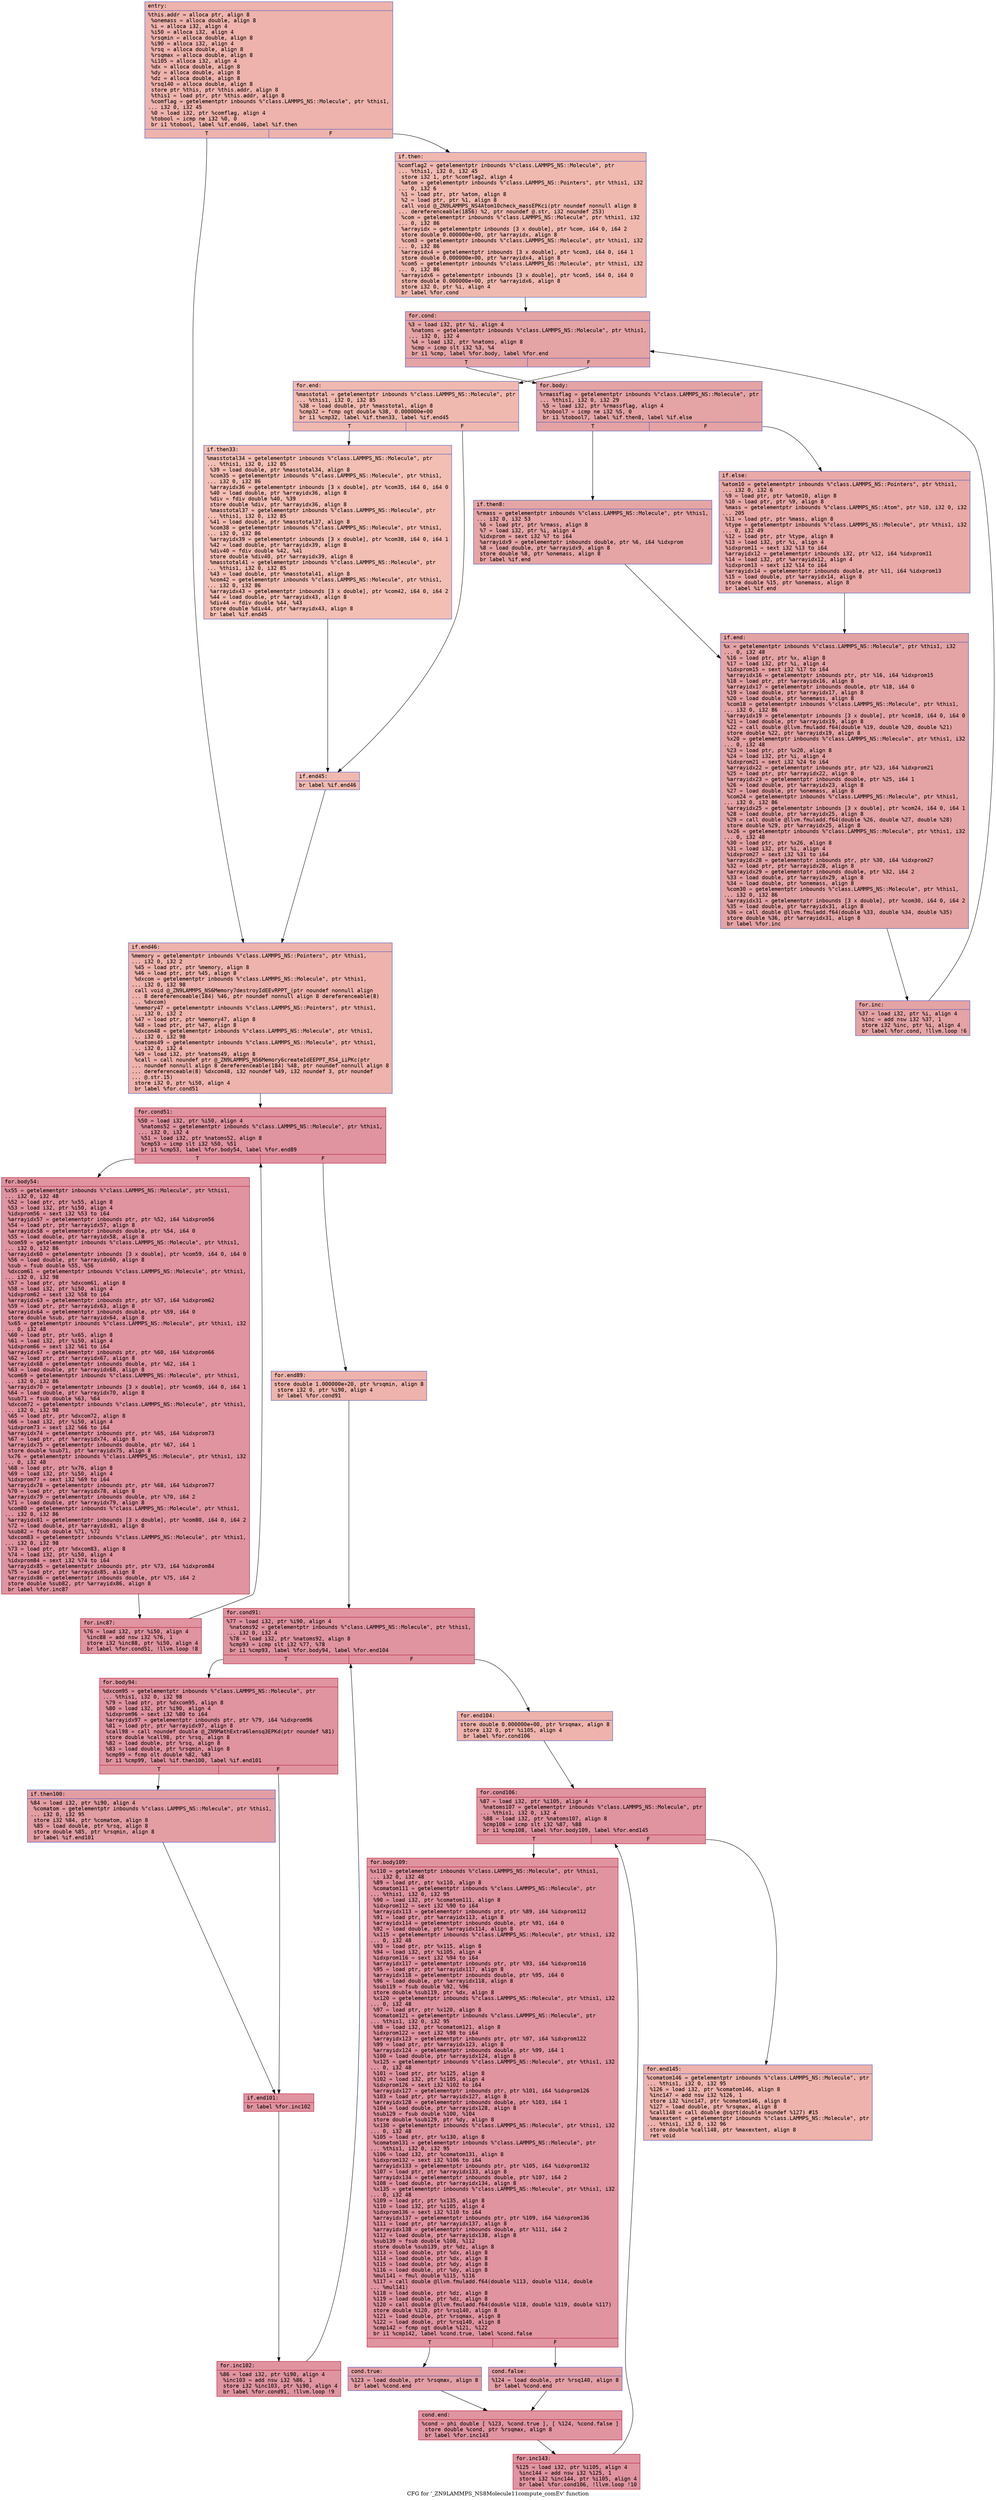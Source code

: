 digraph "CFG for '_ZN9LAMMPS_NS8Molecule11compute_comEv' function" {
	label="CFG for '_ZN9LAMMPS_NS8Molecule11compute_comEv' function";

	Node0x558e6088d8c0 [shape=record,color="#3d50c3ff", style=filled, fillcolor="#d6524470" fontname="Courier",label="{entry:\l|  %this.addr = alloca ptr, align 8\l  %onemass = alloca double, align 8\l  %i = alloca i32, align 4\l  %i50 = alloca i32, align 4\l  %rsqmin = alloca double, align 8\l  %i90 = alloca i32, align 4\l  %rsq = alloca double, align 8\l  %rsqmax = alloca double, align 8\l  %i105 = alloca i32, align 4\l  %dx = alloca double, align 8\l  %dy = alloca double, align 8\l  %dz = alloca double, align 8\l  %rsq140 = alloca double, align 8\l  store ptr %this, ptr %this.addr, align 8\l  %this1 = load ptr, ptr %this.addr, align 8\l  %comflag = getelementptr inbounds %\"class.LAMMPS_NS::Molecule\", ptr %this1,\l... i32 0, i32 45\l  %0 = load i32, ptr %comflag, align 4\l  %tobool = icmp ne i32 %0, 0\l  br i1 %tobool, label %if.end46, label %if.then\l|{<s0>T|<s1>F}}"];
	Node0x558e6088d8c0:s0 -> Node0x558e6088e560[tooltip="entry -> if.end46\nProbability 62.50%" ];
	Node0x558e6088d8c0:s1 -> Node0x558e6088e5e0[tooltip="entry -> if.then\nProbability 37.50%" ];
	Node0x558e6088e5e0 [shape=record,color="#3d50c3ff", style=filled, fillcolor="#de614d70" fontname="Courier",label="{if.then:\l|  %comflag2 = getelementptr inbounds %\"class.LAMMPS_NS::Molecule\", ptr\l... %this1, i32 0, i32 45\l  store i32 1, ptr %comflag2, align 4\l  %atom = getelementptr inbounds %\"class.LAMMPS_NS::Pointers\", ptr %this1, i32\l... 0, i32 6\l  %1 = load ptr, ptr %atom, align 8\l  %2 = load ptr, ptr %1, align 8\l  call void @_ZN9LAMMPS_NS4Atom10check_massEPKci(ptr noundef nonnull align 8\l... dereferenceable(1856) %2, ptr noundef @.str, i32 noundef 253)\l  %com = getelementptr inbounds %\"class.LAMMPS_NS::Molecule\", ptr %this1, i32\l... 0, i32 86\l  %arrayidx = getelementptr inbounds [3 x double], ptr %com, i64 0, i64 2\l  store double 0.000000e+00, ptr %arrayidx, align 8\l  %com3 = getelementptr inbounds %\"class.LAMMPS_NS::Molecule\", ptr %this1, i32\l... 0, i32 86\l  %arrayidx4 = getelementptr inbounds [3 x double], ptr %com3, i64 0, i64 1\l  store double 0.000000e+00, ptr %arrayidx4, align 8\l  %com5 = getelementptr inbounds %\"class.LAMMPS_NS::Molecule\", ptr %this1, i32\l... 0, i32 86\l  %arrayidx6 = getelementptr inbounds [3 x double], ptr %com5, i64 0, i64 0\l  store double 0.000000e+00, ptr %arrayidx6, align 8\l  store i32 0, ptr %i, align 4\l  br label %for.cond\l}"];
	Node0x558e6088e5e0 -> Node0x558e6088f480[tooltip="if.then -> for.cond\nProbability 100.00%" ];
	Node0x558e6088f480 [shape=record,color="#3d50c3ff", style=filled, fillcolor="#c32e3170" fontname="Courier",label="{for.cond:\l|  %3 = load i32, ptr %i, align 4\l  %natoms = getelementptr inbounds %\"class.LAMMPS_NS::Molecule\", ptr %this1,\l... i32 0, i32 4\l  %4 = load i32, ptr %natoms, align 8\l  %cmp = icmp slt i32 %3, %4\l  br i1 %cmp, label %for.body, label %for.end\l|{<s0>T|<s1>F}}"];
	Node0x558e6088f480:s0 -> Node0x558e6088f7e0[tooltip="for.cond -> for.body\nProbability 96.88%" ];
	Node0x558e6088f480:s1 -> Node0x558e6088f860[tooltip="for.cond -> for.end\nProbability 3.12%" ];
	Node0x558e6088f7e0 [shape=record,color="#3d50c3ff", style=filled, fillcolor="#c32e3170" fontname="Courier",label="{for.body:\l|  %rmassflag = getelementptr inbounds %\"class.LAMMPS_NS::Molecule\", ptr\l... %this1, i32 0, i32 29\l  %5 = load i32, ptr %rmassflag, align 4\l  %tobool7 = icmp ne i32 %5, 0\l  br i1 %tobool7, label %if.then8, label %if.else\l|{<s0>T|<s1>F}}"];
	Node0x558e6088f7e0:s0 -> Node0x558e6088fba0[tooltip="for.body -> if.then8\nProbability 62.50%" ];
	Node0x558e6088f7e0:s1 -> Node0x558e6088fc20[tooltip="for.body -> if.else\nProbability 37.50%" ];
	Node0x558e6088fba0 [shape=record,color="#3d50c3ff", style=filled, fillcolor="#c5333470" fontname="Courier",label="{if.then8:\l|  %rmass = getelementptr inbounds %\"class.LAMMPS_NS::Molecule\", ptr %this1,\l... i32 0, i32 53\l  %6 = load ptr, ptr %rmass, align 8\l  %7 = load i32, ptr %i, align 4\l  %idxprom = sext i32 %7 to i64\l  %arrayidx9 = getelementptr inbounds double, ptr %6, i64 %idxprom\l  %8 = load double, ptr %arrayidx9, align 8\l  store double %8, ptr %onemass, align 8\l  br label %if.end\l}"];
	Node0x558e6088fba0 -> Node0x558e608901a0[tooltip="if.then8 -> if.end\nProbability 100.00%" ];
	Node0x558e6088fc20 [shape=record,color="#3d50c3ff", style=filled, fillcolor="#ca3b3770" fontname="Courier",label="{if.else:\l|  %atom10 = getelementptr inbounds %\"class.LAMMPS_NS::Pointers\", ptr %this1,\l... i32 0, i32 6\l  %9 = load ptr, ptr %atom10, align 8\l  %10 = load ptr, ptr %9, align 8\l  %mass = getelementptr inbounds %\"class.LAMMPS_NS::Atom\", ptr %10, i32 0, i32\l... 205\l  %11 = load ptr, ptr %mass, align 8\l  %type = getelementptr inbounds %\"class.LAMMPS_NS::Molecule\", ptr %this1, i32\l... 0, i32 49\l  %12 = load ptr, ptr %type, align 8\l  %13 = load i32, ptr %i, align 4\l  %idxprom11 = sext i32 %13 to i64\l  %arrayidx12 = getelementptr inbounds i32, ptr %12, i64 %idxprom11\l  %14 = load i32, ptr %arrayidx12, align 4\l  %idxprom13 = sext i32 %14 to i64\l  %arrayidx14 = getelementptr inbounds double, ptr %11, i64 %idxprom13\l  %15 = load double, ptr %arrayidx14, align 8\l  store double %15, ptr %onemass, align 8\l  br label %if.end\l}"];
	Node0x558e6088fc20 -> Node0x558e608901a0[tooltip="if.else -> if.end\nProbability 100.00%" ];
	Node0x558e608901a0 [shape=record,color="#3d50c3ff", style=filled, fillcolor="#c32e3170" fontname="Courier",label="{if.end:\l|  %x = getelementptr inbounds %\"class.LAMMPS_NS::Molecule\", ptr %this1, i32\l... 0, i32 48\l  %16 = load ptr, ptr %x, align 8\l  %17 = load i32, ptr %i, align 4\l  %idxprom15 = sext i32 %17 to i64\l  %arrayidx16 = getelementptr inbounds ptr, ptr %16, i64 %idxprom15\l  %18 = load ptr, ptr %arrayidx16, align 8\l  %arrayidx17 = getelementptr inbounds double, ptr %18, i64 0\l  %19 = load double, ptr %arrayidx17, align 8\l  %20 = load double, ptr %onemass, align 8\l  %com18 = getelementptr inbounds %\"class.LAMMPS_NS::Molecule\", ptr %this1,\l... i32 0, i32 86\l  %arrayidx19 = getelementptr inbounds [3 x double], ptr %com18, i64 0, i64 0\l  %21 = load double, ptr %arrayidx19, align 8\l  %22 = call double @llvm.fmuladd.f64(double %19, double %20, double %21)\l  store double %22, ptr %arrayidx19, align 8\l  %x20 = getelementptr inbounds %\"class.LAMMPS_NS::Molecule\", ptr %this1, i32\l... 0, i32 48\l  %23 = load ptr, ptr %x20, align 8\l  %24 = load i32, ptr %i, align 4\l  %idxprom21 = sext i32 %24 to i64\l  %arrayidx22 = getelementptr inbounds ptr, ptr %23, i64 %idxprom21\l  %25 = load ptr, ptr %arrayidx22, align 8\l  %arrayidx23 = getelementptr inbounds double, ptr %25, i64 1\l  %26 = load double, ptr %arrayidx23, align 8\l  %27 = load double, ptr %onemass, align 8\l  %com24 = getelementptr inbounds %\"class.LAMMPS_NS::Molecule\", ptr %this1,\l... i32 0, i32 86\l  %arrayidx25 = getelementptr inbounds [3 x double], ptr %com24, i64 0, i64 1\l  %28 = load double, ptr %arrayidx25, align 8\l  %29 = call double @llvm.fmuladd.f64(double %26, double %27, double %28)\l  store double %29, ptr %arrayidx25, align 8\l  %x26 = getelementptr inbounds %\"class.LAMMPS_NS::Molecule\", ptr %this1, i32\l... 0, i32 48\l  %30 = load ptr, ptr %x26, align 8\l  %31 = load i32, ptr %i, align 4\l  %idxprom27 = sext i32 %31 to i64\l  %arrayidx28 = getelementptr inbounds ptr, ptr %30, i64 %idxprom27\l  %32 = load ptr, ptr %arrayidx28, align 8\l  %arrayidx29 = getelementptr inbounds double, ptr %32, i64 2\l  %33 = load double, ptr %arrayidx29, align 8\l  %34 = load double, ptr %onemass, align 8\l  %com30 = getelementptr inbounds %\"class.LAMMPS_NS::Molecule\", ptr %this1,\l... i32 0, i32 86\l  %arrayidx31 = getelementptr inbounds [3 x double], ptr %com30, i64 0, i64 2\l  %35 = load double, ptr %arrayidx31, align 8\l  %36 = call double @llvm.fmuladd.f64(double %33, double %34, double %35)\l  store double %36, ptr %arrayidx31, align 8\l  br label %for.inc\l}"];
	Node0x558e608901a0 -> Node0x558e60892c90[tooltip="if.end -> for.inc\nProbability 100.00%" ];
	Node0x558e60892c90 [shape=record,color="#3d50c3ff", style=filled, fillcolor="#c32e3170" fontname="Courier",label="{for.inc:\l|  %37 = load i32, ptr %i, align 4\l  %inc = add nsw i32 %37, 1\l  store i32 %inc, ptr %i, align 4\l  br label %for.cond, !llvm.loop !6\l}"];
	Node0x558e60892c90 -> Node0x558e6088f480[tooltip="for.inc -> for.cond\nProbability 100.00%" ];
	Node0x558e6088f860 [shape=record,color="#3d50c3ff", style=filled, fillcolor="#de614d70" fontname="Courier",label="{for.end:\l|  %masstotal = getelementptr inbounds %\"class.LAMMPS_NS::Molecule\", ptr\l... %this1, i32 0, i32 85\l  %38 = load double, ptr %masstotal, align 8\l  %cmp32 = fcmp ogt double %38, 0.000000e+00\l  br i1 %cmp32, label %if.then33, label %if.end45\l|{<s0>T|<s1>F}}"];
	Node0x558e6088f860:s0 -> Node0x558e608932b0[tooltip="for.end -> if.then33\nProbability 50.00%" ];
	Node0x558e6088f860:s1 -> Node0x558e60893300[tooltip="for.end -> if.end45\nProbability 50.00%" ];
	Node0x558e608932b0 [shape=record,color="#3d50c3ff", style=filled, fillcolor="#e36c5570" fontname="Courier",label="{if.then33:\l|  %masstotal34 = getelementptr inbounds %\"class.LAMMPS_NS::Molecule\", ptr\l... %this1, i32 0, i32 85\l  %39 = load double, ptr %masstotal34, align 8\l  %com35 = getelementptr inbounds %\"class.LAMMPS_NS::Molecule\", ptr %this1,\l... i32 0, i32 86\l  %arrayidx36 = getelementptr inbounds [3 x double], ptr %com35, i64 0, i64 0\l  %40 = load double, ptr %arrayidx36, align 8\l  %div = fdiv double %40, %39\l  store double %div, ptr %arrayidx36, align 8\l  %masstotal37 = getelementptr inbounds %\"class.LAMMPS_NS::Molecule\", ptr\l... %this1, i32 0, i32 85\l  %41 = load double, ptr %masstotal37, align 8\l  %com38 = getelementptr inbounds %\"class.LAMMPS_NS::Molecule\", ptr %this1,\l... i32 0, i32 86\l  %arrayidx39 = getelementptr inbounds [3 x double], ptr %com38, i64 0, i64 1\l  %42 = load double, ptr %arrayidx39, align 8\l  %div40 = fdiv double %42, %41\l  store double %div40, ptr %arrayidx39, align 8\l  %masstotal41 = getelementptr inbounds %\"class.LAMMPS_NS::Molecule\", ptr\l... %this1, i32 0, i32 85\l  %43 = load double, ptr %masstotal41, align 8\l  %com42 = getelementptr inbounds %\"class.LAMMPS_NS::Molecule\", ptr %this1,\l... i32 0, i32 86\l  %arrayidx43 = getelementptr inbounds [3 x double], ptr %com42, i64 0, i64 2\l  %44 = load double, ptr %arrayidx43, align 8\l  %div44 = fdiv double %44, %43\l  store double %div44, ptr %arrayidx43, align 8\l  br label %if.end45\l}"];
	Node0x558e608932b0 -> Node0x558e60893300[tooltip="if.then33 -> if.end45\nProbability 100.00%" ];
	Node0x558e60893300 [shape=record,color="#3d50c3ff", style=filled, fillcolor="#de614d70" fontname="Courier",label="{if.end45:\l|  br label %if.end46\l}"];
	Node0x558e60893300 -> Node0x558e6088e560[tooltip="if.end45 -> if.end46\nProbability 100.00%" ];
	Node0x558e6088e560 [shape=record,color="#3d50c3ff", style=filled, fillcolor="#d6524470" fontname="Courier",label="{if.end46:\l|  %memory = getelementptr inbounds %\"class.LAMMPS_NS::Pointers\", ptr %this1,\l... i32 0, i32 2\l  %45 = load ptr, ptr %memory, align 8\l  %46 = load ptr, ptr %45, align 8\l  %dxcom = getelementptr inbounds %\"class.LAMMPS_NS::Molecule\", ptr %this1,\l... i32 0, i32 98\l  call void @_ZN9LAMMPS_NS6Memory7destroyIdEEvRPPT_(ptr noundef nonnull align\l... 8 dereferenceable(184) %46, ptr noundef nonnull align 8 dereferenceable(8)\l... %dxcom)\l  %memory47 = getelementptr inbounds %\"class.LAMMPS_NS::Pointers\", ptr %this1,\l... i32 0, i32 2\l  %47 = load ptr, ptr %memory47, align 8\l  %48 = load ptr, ptr %47, align 8\l  %dxcom48 = getelementptr inbounds %\"class.LAMMPS_NS::Molecule\", ptr %this1,\l... i32 0, i32 98\l  %natoms49 = getelementptr inbounds %\"class.LAMMPS_NS::Molecule\", ptr %this1,\l... i32 0, i32 4\l  %49 = load i32, ptr %natoms49, align 8\l  %call = call noundef ptr @_ZN9LAMMPS_NS6Memory6createIdEEPPT_RS4_iiPKc(ptr\l... noundef nonnull align 8 dereferenceable(184) %48, ptr noundef nonnull align 8\l... dereferenceable(8) %dxcom48, i32 noundef %49, i32 noundef 3, ptr noundef\l... @.str.15)\l  store i32 0, ptr %i50, align 4\l  br label %for.cond51\l}"];
	Node0x558e6088e560 -> Node0x558e60895760[tooltip="if.end46 -> for.cond51\nProbability 100.00%" ];
	Node0x558e60895760 [shape=record,color="#b70d28ff", style=filled, fillcolor="#b70d2870" fontname="Courier",label="{for.cond51:\l|  %50 = load i32, ptr %i50, align 4\l  %natoms52 = getelementptr inbounds %\"class.LAMMPS_NS::Molecule\", ptr %this1,\l... i32 0, i32 4\l  %51 = load i32, ptr %natoms52, align 8\l  %cmp53 = icmp slt i32 %50, %51\l  br i1 %cmp53, label %for.body54, label %for.end89\l|{<s0>T|<s1>F}}"];
	Node0x558e60895760:s0 -> Node0x558e60895aa0[tooltip="for.cond51 -> for.body54\nProbability 96.88%" ];
	Node0x558e60895760:s1 -> Node0x558e60895b20[tooltip="for.cond51 -> for.end89\nProbability 3.12%" ];
	Node0x558e60895aa0 [shape=record,color="#b70d28ff", style=filled, fillcolor="#b70d2870" fontname="Courier",label="{for.body54:\l|  %x55 = getelementptr inbounds %\"class.LAMMPS_NS::Molecule\", ptr %this1,\l... i32 0, i32 48\l  %52 = load ptr, ptr %x55, align 8\l  %53 = load i32, ptr %i50, align 4\l  %idxprom56 = sext i32 %53 to i64\l  %arrayidx57 = getelementptr inbounds ptr, ptr %52, i64 %idxprom56\l  %54 = load ptr, ptr %arrayidx57, align 8\l  %arrayidx58 = getelementptr inbounds double, ptr %54, i64 0\l  %55 = load double, ptr %arrayidx58, align 8\l  %com59 = getelementptr inbounds %\"class.LAMMPS_NS::Molecule\", ptr %this1,\l... i32 0, i32 86\l  %arrayidx60 = getelementptr inbounds [3 x double], ptr %com59, i64 0, i64 0\l  %56 = load double, ptr %arrayidx60, align 8\l  %sub = fsub double %55, %56\l  %dxcom61 = getelementptr inbounds %\"class.LAMMPS_NS::Molecule\", ptr %this1,\l... i32 0, i32 98\l  %57 = load ptr, ptr %dxcom61, align 8\l  %58 = load i32, ptr %i50, align 4\l  %idxprom62 = sext i32 %58 to i64\l  %arrayidx63 = getelementptr inbounds ptr, ptr %57, i64 %idxprom62\l  %59 = load ptr, ptr %arrayidx63, align 8\l  %arrayidx64 = getelementptr inbounds double, ptr %59, i64 0\l  store double %sub, ptr %arrayidx64, align 8\l  %x65 = getelementptr inbounds %\"class.LAMMPS_NS::Molecule\", ptr %this1, i32\l... 0, i32 48\l  %60 = load ptr, ptr %x65, align 8\l  %61 = load i32, ptr %i50, align 4\l  %idxprom66 = sext i32 %61 to i64\l  %arrayidx67 = getelementptr inbounds ptr, ptr %60, i64 %idxprom66\l  %62 = load ptr, ptr %arrayidx67, align 8\l  %arrayidx68 = getelementptr inbounds double, ptr %62, i64 1\l  %63 = load double, ptr %arrayidx68, align 8\l  %com69 = getelementptr inbounds %\"class.LAMMPS_NS::Molecule\", ptr %this1,\l... i32 0, i32 86\l  %arrayidx70 = getelementptr inbounds [3 x double], ptr %com69, i64 0, i64 1\l  %64 = load double, ptr %arrayidx70, align 8\l  %sub71 = fsub double %63, %64\l  %dxcom72 = getelementptr inbounds %\"class.LAMMPS_NS::Molecule\", ptr %this1,\l... i32 0, i32 98\l  %65 = load ptr, ptr %dxcom72, align 8\l  %66 = load i32, ptr %i50, align 4\l  %idxprom73 = sext i32 %66 to i64\l  %arrayidx74 = getelementptr inbounds ptr, ptr %65, i64 %idxprom73\l  %67 = load ptr, ptr %arrayidx74, align 8\l  %arrayidx75 = getelementptr inbounds double, ptr %67, i64 1\l  store double %sub71, ptr %arrayidx75, align 8\l  %x76 = getelementptr inbounds %\"class.LAMMPS_NS::Molecule\", ptr %this1, i32\l... 0, i32 48\l  %68 = load ptr, ptr %x76, align 8\l  %69 = load i32, ptr %i50, align 4\l  %idxprom77 = sext i32 %69 to i64\l  %arrayidx78 = getelementptr inbounds ptr, ptr %68, i64 %idxprom77\l  %70 = load ptr, ptr %arrayidx78, align 8\l  %arrayidx79 = getelementptr inbounds double, ptr %70, i64 2\l  %71 = load double, ptr %arrayidx79, align 8\l  %com80 = getelementptr inbounds %\"class.LAMMPS_NS::Molecule\", ptr %this1,\l... i32 0, i32 86\l  %arrayidx81 = getelementptr inbounds [3 x double], ptr %com80, i64 0, i64 2\l  %72 = load double, ptr %arrayidx81, align 8\l  %sub82 = fsub double %71, %72\l  %dxcom83 = getelementptr inbounds %\"class.LAMMPS_NS::Molecule\", ptr %this1,\l... i32 0, i32 98\l  %73 = load ptr, ptr %dxcom83, align 8\l  %74 = load i32, ptr %i50, align 4\l  %idxprom84 = sext i32 %74 to i64\l  %arrayidx85 = getelementptr inbounds ptr, ptr %73, i64 %idxprom84\l  %75 = load ptr, ptr %arrayidx85, align 8\l  %arrayidx86 = getelementptr inbounds double, ptr %75, i64 2\l  store double %sub82, ptr %arrayidx86, align 8\l  br label %for.inc87\l}"];
	Node0x558e60895aa0 -> Node0x558e607eb400[tooltip="for.body54 -> for.inc87\nProbability 100.00%" ];
	Node0x558e607eb400 [shape=record,color="#b70d28ff", style=filled, fillcolor="#b70d2870" fontname="Courier",label="{for.inc87:\l|  %76 = load i32, ptr %i50, align 4\l  %inc88 = add nsw i32 %76, 1\l  store i32 %inc88, ptr %i50, align 4\l  br label %for.cond51, !llvm.loop !8\l}"];
	Node0x558e607eb400 -> Node0x558e60895760[tooltip="for.inc87 -> for.cond51\nProbability 100.00%" ];
	Node0x558e60895b20 [shape=record,color="#3d50c3ff", style=filled, fillcolor="#d6524470" fontname="Courier",label="{for.end89:\l|  store double 1.000000e+20, ptr %rsqmin, align 8\l  store i32 0, ptr %i90, align 4\l  br label %for.cond91\l}"];
	Node0x558e60895b20 -> Node0x558e607eb9a0[tooltip="for.end89 -> for.cond91\nProbability 100.00%" ];
	Node0x558e607eb9a0 [shape=record,color="#b70d28ff", style=filled, fillcolor="#b70d2870" fontname="Courier",label="{for.cond91:\l|  %77 = load i32, ptr %i90, align 4\l  %natoms92 = getelementptr inbounds %\"class.LAMMPS_NS::Molecule\", ptr %this1,\l... i32 0, i32 4\l  %78 = load i32, ptr %natoms92, align 8\l  %cmp93 = icmp slt i32 %77, %78\l  br i1 %cmp93, label %for.body94, label %for.end104\l|{<s0>T|<s1>F}}"];
	Node0x558e607eb9a0:s0 -> Node0x558e607ebd10[tooltip="for.cond91 -> for.body94\nProbability 96.88%" ];
	Node0x558e607eb9a0:s1 -> Node0x558e607ebd90[tooltip="for.cond91 -> for.end104\nProbability 3.12%" ];
	Node0x558e607ebd10 [shape=record,color="#b70d28ff", style=filled, fillcolor="#b70d2870" fontname="Courier",label="{for.body94:\l|  %dxcom95 = getelementptr inbounds %\"class.LAMMPS_NS::Molecule\", ptr\l... %this1, i32 0, i32 98\l  %79 = load ptr, ptr %dxcom95, align 8\l  %80 = load i32, ptr %i90, align 4\l  %idxprom96 = sext i32 %80 to i64\l  %arrayidx97 = getelementptr inbounds ptr, ptr %79, i64 %idxprom96\l  %81 = load ptr, ptr %arrayidx97, align 8\l  %call98 = call noundef double @_ZN9MathExtra6lensq3EPKd(ptr noundef %81)\l  store double %call98, ptr %rsq, align 8\l  %82 = load double, ptr %rsq, align 8\l  %83 = load double, ptr %rsqmin, align 8\l  %cmp99 = fcmp olt double %82, %83\l  br i1 %cmp99, label %if.then100, label %if.end101\l|{<s0>T|<s1>F}}"];
	Node0x558e607ebd10:s0 -> Node0x558e607ec6d0[tooltip="for.body94 -> if.then100\nProbability 50.00%" ];
	Node0x558e607ebd10:s1 -> Node0x558e607ec720[tooltip="for.body94 -> if.end101\nProbability 50.00%" ];
	Node0x558e607ec6d0 [shape=record,color="#3d50c3ff", style=filled, fillcolor="#be242e70" fontname="Courier",label="{if.then100:\l|  %84 = load i32, ptr %i90, align 4\l  %comatom = getelementptr inbounds %\"class.LAMMPS_NS::Molecule\", ptr %this1,\l... i32 0, i32 95\l  store i32 %84, ptr %comatom, align 8\l  %85 = load double, ptr %rsq, align 8\l  store double %85, ptr %rsqmin, align 8\l  br label %if.end101\l}"];
	Node0x558e607ec6d0 -> Node0x558e607ec720[tooltip="if.then100 -> if.end101\nProbability 100.00%" ];
	Node0x558e607ec720 [shape=record,color="#b70d28ff", style=filled, fillcolor="#b70d2870" fontname="Courier",label="{if.end101:\l|  br label %for.inc102\l}"];
	Node0x558e607ec720 -> Node0x558e607ecbe0[tooltip="if.end101 -> for.inc102\nProbability 100.00%" ];
	Node0x558e607ecbe0 [shape=record,color="#b70d28ff", style=filled, fillcolor="#b70d2870" fontname="Courier",label="{for.inc102:\l|  %86 = load i32, ptr %i90, align 4\l  %inc103 = add nsw i32 %86, 1\l  store i32 %inc103, ptr %i90, align 4\l  br label %for.cond91, !llvm.loop !9\l}"];
	Node0x558e607ecbe0 -> Node0x558e607eb9a0[tooltip="for.inc102 -> for.cond91\nProbability 100.00%" ];
	Node0x558e607ebd90 [shape=record,color="#3d50c3ff", style=filled, fillcolor="#d6524470" fontname="Courier",label="{for.end104:\l|  store double 0.000000e+00, ptr %rsqmax, align 8\l  store i32 0, ptr %i105, align 4\l  br label %for.cond106\l}"];
	Node0x558e607ebd90 -> Node0x558e607ed1a0[tooltip="for.end104 -> for.cond106\nProbability 100.00%" ];
	Node0x558e607ed1a0 [shape=record,color="#b70d28ff", style=filled, fillcolor="#b70d2870" fontname="Courier",label="{for.cond106:\l|  %87 = load i32, ptr %i105, align 4\l  %natoms107 = getelementptr inbounds %\"class.LAMMPS_NS::Molecule\", ptr\l... %this1, i32 0, i32 4\l  %88 = load i32, ptr %natoms107, align 8\l  %cmp108 = icmp slt i32 %87, %88\l  br i1 %cmp108, label %for.body109, label %for.end145\l|{<s0>T|<s1>F}}"];
	Node0x558e607ed1a0:s0 -> Node0x558e607ed530[tooltip="for.cond106 -> for.body109\nProbability 96.88%" ];
	Node0x558e607ed1a0:s1 -> Node0x558e607ed5b0[tooltip="for.cond106 -> for.end145\nProbability 3.12%" ];
	Node0x558e607ed530 [shape=record,color="#b70d28ff", style=filled, fillcolor="#b70d2870" fontname="Courier",label="{for.body109:\l|  %x110 = getelementptr inbounds %\"class.LAMMPS_NS::Molecule\", ptr %this1,\l... i32 0, i32 48\l  %89 = load ptr, ptr %x110, align 8\l  %comatom111 = getelementptr inbounds %\"class.LAMMPS_NS::Molecule\", ptr\l... %this1, i32 0, i32 95\l  %90 = load i32, ptr %comatom111, align 8\l  %idxprom112 = sext i32 %90 to i64\l  %arrayidx113 = getelementptr inbounds ptr, ptr %89, i64 %idxprom112\l  %91 = load ptr, ptr %arrayidx113, align 8\l  %arrayidx114 = getelementptr inbounds double, ptr %91, i64 0\l  %92 = load double, ptr %arrayidx114, align 8\l  %x115 = getelementptr inbounds %\"class.LAMMPS_NS::Molecule\", ptr %this1, i32\l... 0, i32 48\l  %93 = load ptr, ptr %x115, align 8\l  %94 = load i32, ptr %i105, align 4\l  %idxprom116 = sext i32 %94 to i64\l  %arrayidx117 = getelementptr inbounds ptr, ptr %93, i64 %idxprom116\l  %95 = load ptr, ptr %arrayidx117, align 8\l  %arrayidx118 = getelementptr inbounds double, ptr %95, i64 0\l  %96 = load double, ptr %arrayidx118, align 8\l  %sub119 = fsub double %92, %96\l  store double %sub119, ptr %dx, align 8\l  %x120 = getelementptr inbounds %\"class.LAMMPS_NS::Molecule\", ptr %this1, i32\l... 0, i32 48\l  %97 = load ptr, ptr %x120, align 8\l  %comatom121 = getelementptr inbounds %\"class.LAMMPS_NS::Molecule\", ptr\l... %this1, i32 0, i32 95\l  %98 = load i32, ptr %comatom121, align 8\l  %idxprom122 = sext i32 %98 to i64\l  %arrayidx123 = getelementptr inbounds ptr, ptr %97, i64 %idxprom122\l  %99 = load ptr, ptr %arrayidx123, align 8\l  %arrayidx124 = getelementptr inbounds double, ptr %99, i64 1\l  %100 = load double, ptr %arrayidx124, align 8\l  %x125 = getelementptr inbounds %\"class.LAMMPS_NS::Molecule\", ptr %this1, i32\l... 0, i32 48\l  %101 = load ptr, ptr %x125, align 8\l  %102 = load i32, ptr %i105, align 4\l  %idxprom126 = sext i32 %102 to i64\l  %arrayidx127 = getelementptr inbounds ptr, ptr %101, i64 %idxprom126\l  %103 = load ptr, ptr %arrayidx127, align 8\l  %arrayidx128 = getelementptr inbounds double, ptr %103, i64 1\l  %104 = load double, ptr %arrayidx128, align 8\l  %sub129 = fsub double %100, %104\l  store double %sub129, ptr %dy, align 8\l  %x130 = getelementptr inbounds %\"class.LAMMPS_NS::Molecule\", ptr %this1, i32\l... 0, i32 48\l  %105 = load ptr, ptr %x130, align 8\l  %comatom131 = getelementptr inbounds %\"class.LAMMPS_NS::Molecule\", ptr\l... %this1, i32 0, i32 95\l  %106 = load i32, ptr %comatom131, align 8\l  %idxprom132 = sext i32 %106 to i64\l  %arrayidx133 = getelementptr inbounds ptr, ptr %105, i64 %idxprom132\l  %107 = load ptr, ptr %arrayidx133, align 8\l  %arrayidx134 = getelementptr inbounds double, ptr %107, i64 2\l  %108 = load double, ptr %arrayidx134, align 8\l  %x135 = getelementptr inbounds %\"class.LAMMPS_NS::Molecule\", ptr %this1, i32\l... 0, i32 48\l  %109 = load ptr, ptr %x135, align 8\l  %110 = load i32, ptr %i105, align 4\l  %idxprom136 = sext i32 %110 to i64\l  %arrayidx137 = getelementptr inbounds ptr, ptr %109, i64 %idxprom136\l  %111 = load ptr, ptr %arrayidx137, align 8\l  %arrayidx138 = getelementptr inbounds double, ptr %111, i64 2\l  %112 = load double, ptr %arrayidx138, align 8\l  %sub139 = fsub double %108, %112\l  store double %sub139, ptr %dz, align 8\l  %113 = load double, ptr %dx, align 8\l  %114 = load double, ptr %dx, align 8\l  %115 = load double, ptr %dy, align 8\l  %116 = load double, ptr %dy, align 8\l  %mul141 = fmul double %115, %116\l  %117 = call double @llvm.fmuladd.f64(double %113, double %114, double\l... %mul141)\l  %118 = load double, ptr %dz, align 8\l  %119 = load double, ptr %dz, align 8\l  %120 = call double @llvm.fmuladd.f64(double %118, double %119, double %117)\l  store double %120, ptr %rsq140, align 8\l  %121 = load double, ptr %rsqmax, align 8\l  %122 = load double, ptr %rsq140, align 8\l  %cmp142 = fcmp ogt double %121, %122\l  br i1 %cmp142, label %cond.true, label %cond.false\l|{<s0>T|<s1>F}}"];
	Node0x558e607ed530:s0 -> Node0x558e607f0d50[tooltip="for.body109 -> cond.true\nProbability 50.00%" ];
	Node0x558e607ed530:s1 -> Node0x558e607f0da0[tooltip="for.body109 -> cond.false\nProbability 50.00%" ];
	Node0x558e607f0d50 [shape=record,color="#3d50c3ff", style=filled, fillcolor="#be242e70" fontname="Courier",label="{cond.true:\l|  %123 = load double, ptr %rsqmax, align 8\l  br label %cond.end\l}"];
	Node0x558e607f0d50 -> Node0x558e607f0f20[tooltip="cond.true -> cond.end\nProbability 100.00%" ];
	Node0x558e607f0da0 [shape=record,color="#3d50c3ff", style=filled, fillcolor="#be242e70" fontname="Courier",label="{cond.false:\l|  %124 = load double, ptr %rsq140, align 8\l  br label %cond.end\l}"];
	Node0x558e607f0da0 -> Node0x558e607f0f20[tooltip="cond.false -> cond.end\nProbability 100.00%" ];
	Node0x558e607f0f20 [shape=record,color="#b70d28ff", style=filled, fillcolor="#b70d2870" fontname="Courier",label="{cond.end:\l|  %cond = phi double [ %123, %cond.true ], [ %124, %cond.false ]\l  store double %cond, ptr %rsqmax, align 8\l  br label %for.inc143\l}"];
	Node0x558e607f0f20 -> Node0x558e607f11a0[tooltip="cond.end -> for.inc143\nProbability 100.00%" ];
	Node0x558e607f11a0 [shape=record,color="#b70d28ff", style=filled, fillcolor="#b70d2870" fontname="Courier",label="{for.inc143:\l|  %125 = load i32, ptr %i105, align 4\l  %inc144 = add nsw i32 %125, 1\l  store i32 %inc144, ptr %i105, align 4\l  br label %for.cond106, !llvm.loop !10\l}"];
	Node0x558e607f11a0 -> Node0x558e607ed1a0[tooltip="for.inc143 -> for.cond106\nProbability 100.00%" ];
	Node0x558e607ed5b0 [shape=record,color="#3d50c3ff", style=filled, fillcolor="#d6524470" fontname="Courier",label="{for.end145:\l|  %comatom146 = getelementptr inbounds %\"class.LAMMPS_NS::Molecule\", ptr\l... %this1, i32 0, i32 95\l  %126 = load i32, ptr %comatom146, align 8\l  %inc147 = add nsw i32 %126, 1\l  store i32 %inc147, ptr %comatom146, align 8\l  %127 = load double, ptr %rsqmax, align 8\l  %call148 = call double @sqrt(double noundef %127) #15\l  %maxextent = getelementptr inbounds %\"class.LAMMPS_NS::Molecule\", ptr\l... %this1, i32 0, i32 96\l  store double %call148, ptr %maxextent, align 8\l  ret void\l}"];
}

